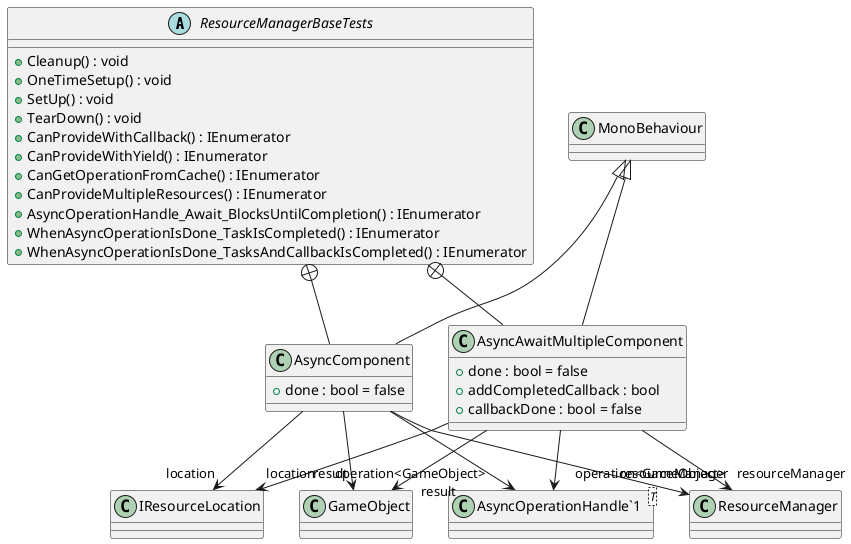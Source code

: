 @startuml
abstract class ResourceManagerBaseTests {
    + Cleanup() : void
    + OneTimeSetup() : void
    + SetUp() : void
    + TearDown() : void
    + CanProvideWithCallback() : IEnumerator
    + CanProvideWithYield() : IEnumerator
    + CanGetOperationFromCache() : IEnumerator
    + CanProvideMultipleResources() : IEnumerator
    + AsyncOperationHandle_Await_BlocksUntilCompletion() : IEnumerator
    + WhenAsyncOperationIsDone_TaskIsCompleted() : IEnumerator
    + WhenAsyncOperationIsDone_TasksAndCallbackIsCompleted() : IEnumerator
}
class AsyncComponent {
    + done : bool = false
}
class AsyncAwaitMultipleComponent {
    + done : bool = false
    + addCompletedCallback : bool
    + callbackDone : bool = false
}
class "AsyncOperationHandle`1"<T> {
}
ResourceManagerBaseTests +-- AsyncComponent
MonoBehaviour <|-- AsyncComponent
AsyncComponent --> "resourceManager" ResourceManager
AsyncComponent --> "location" IResourceLocation
AsyncComponent --> "result" GameObject
AsyncComponent --> "operation<GameObject>" "AsyncOperationHandle`1"
ResourceManagerBaseTests +-- AsyncAwaitMultipleComponent
MonoBehaviour <|-- AsyncAwaitMultipleComponent
AsyncAwaitMultipleComponent --> "resourceManager" ResourceManager
AsyncAwaitMultipleComponent --> "location" IResourceLocation
AsyncAwaitMultipleComponent --> "result" GameObject
AsyncAwaitMultipleComponent --> "operation<GameObject>" "AsyncOperationHandle`1"
@enduml
